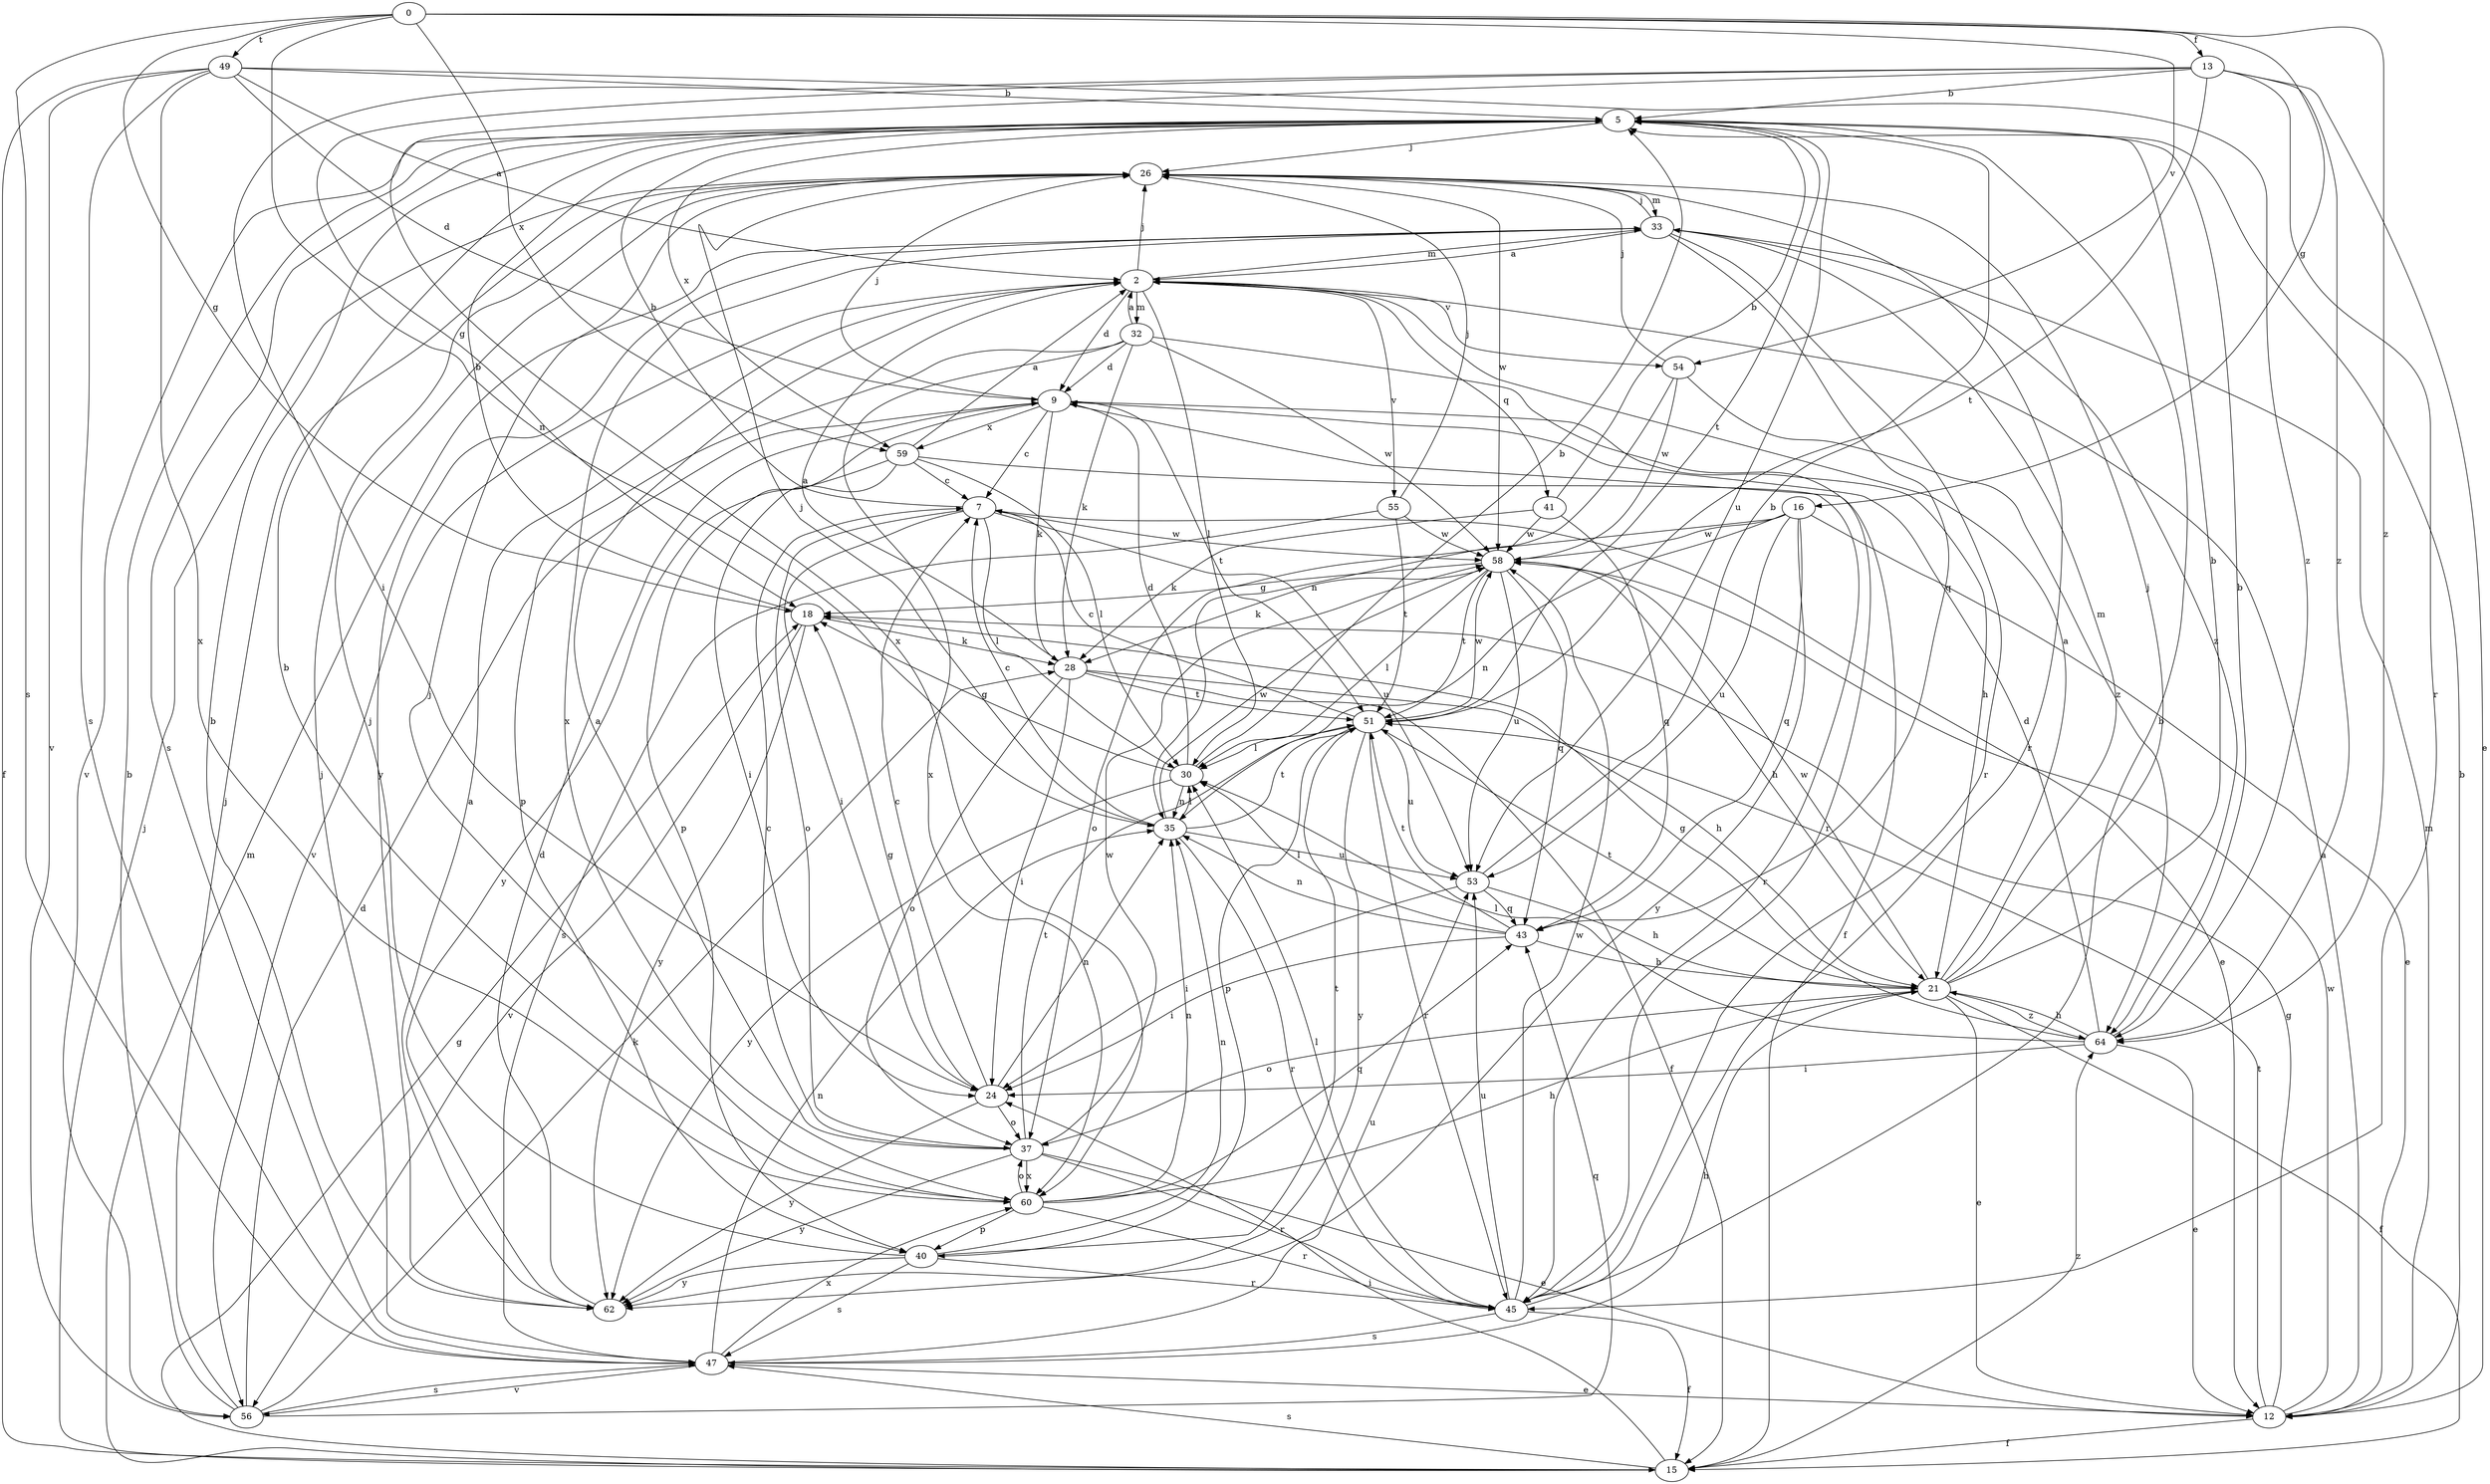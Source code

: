 strict digraph  {
0;
2;
5;
7;
9;
12;
13;
15;
16;
18;
21;
24;
26;
28;
30;
32;
33;
35;
37;
40;
41;
43;
45;
47;
49;
51;
53;
54;
55;
56;
58;
59;
60;
62;
64;
0 -> 13  [label=f];
0 -> 16  [label=g];
0 -> 18  [label=g];
0 -> 35  [label=n];
0 -> 47  [label=s];
0 -> 49  [label=t];
0 -> 54  [label=v];
0 -> 59  [label=x];
0 -> 64  [label=z];
2 -> 9  [label=d];
2 -> 26  [label=j];
2 -> 30  [label=l];
2 -> 32  [label=m];
2 -> 33  [label=m];
2 -> 41  [label=q];
2 -> 54  [label=v];
2 -> 55  [label=v];
2 -> 56  [label=v];
5 -> 26  [label=j];
5 -> 47  [label=s];
5 -> 51  [label=t];
5 -> 53  [label=u];
5 -> 56  [label=v];
5 -> 59  [label=x];
7 -> 5  [label=b];
7 -> 12  [label=e];
7 -> 24  [label=i];
7 -> 30  [label=l];
7 -> 37  [label=o];
7 -> 53  [label=u];
7 -> 58  [label=w];
9 -> 7  [label=c];
9 -> 15  [label=f];
9 -> 21  [label=h];
9 -> 26  [label=j];
9 -> 28  [label=k];
9 -> 40  [label=p];
9 -> 51  [label=t];
9 -> 59  [label=x];
12 -> 2  [label=a];
12 -> 5  [label=b];
12 -> 15  [label=f];
12 -> 18  [label=g];
12 -> 33  [label=m];
12 -> 51  [label=t];
12 -> 58  [label=w];
13 -> 5  [label=b];
13 -> 12  [label=e];
13 -> 18  [label=g];
13 -> 24  [label=i];
13 -> 45  [label=r];
13 -> 51  [label=t];
13 -> 60  [label=x];
13 -> 64  [label=z];
15 -> 18  [label=g];
15 -> 24  [label=i];
15 -> 26  [label=j];
15 -> 33  [label=m];
15 -> 47  [label=s];
15 -> 64  [label=z];
16 -> 12  [label=e];
16 -> 35  [label=n];
16 -> 37  [label=o];
16 -> 43  [label=q];
16 -> 53  [label=u];
16 -> 58  [label=w];
16 -> 62  [label=y];
18 -> 5  [label=b];
18 -> 28  [label=k];
18 -> 56  [label=v];
18 -> 62  [label=y];
21 -> 2  [label=a];
21 -> 5  [label=b];
21 -> 12  [label=e];
21 -> 15  [label=f];
21 -> 26  [label=j];
21 -> 33  [label=m];
21 -> 37  [label=o];
21 -> 51  [label=t];
21 -> 58  [label=w];
21 -> 64  [label=z];
24 -> 7  [label=c];
24 -> 18  [label=g];
24 -> 35  [label=n];
24 -> 37  [label=o];
24 -> 62  [label=y];
26 -> 33  [label=m];
26 -> 45  [label=r];
26 -> 58  [label=w];
28 -> 2  [label=a];
28 -> 15  [label=f];
28 -> 21  [label=h];
28 -> 24  [label=i];
28 -> 37  [label=o];
28 -> 51  [label=t];
30 -> 5  [label=b];
30 -> 9  [label=d];
30 -> 18  [label=g];
30 -> 35  [label=n];
30 -> 62  [label=y];
32 -> 2  [label=a];
32 -> 9  [label=d];
32 -> 28  [label=k];
32 -> 40  [label=p];
32 -> 45  [label=r];
32 -> 58  [label=w];
32 -> 60  [label=x];
33 -> 2  [label=a];
33 -> 26  [label=j];
33 -> 43  [label=q];
33 -> 45  [label=r];
33 -> 60  [label=x];
33 -> 62  [label=y];
33 -> 64  [label=z];
35 -> 7  [label=c];
35 -> 26  [label=j];
35 -> 30  [label=l];
35 -> 45  [label=r];
35 -> 51  [label=t];
35 -> 53  [label=u];
35 -> 58  [label=w];
37 -> 2  [label=a];
37 -> 7  [label=c];
37 -> 12  [label=e];
37 -> 45  [label=r];
37 -> 51  [label=t];
37 -> 58  [label=w];
37 -> 60  [label=x];
37 -> 62  [label=y];
40 -> 26  [label=j];
40 -> 35  [label=n];
40 -> 45  [label=r];
40 -> 47  [label=s];
40 -> 51  [label=t];
40 -> 62  [label=y];
41 -> 5  [label=b];
41 -> 28  [label=k];
41 -> 43  [label=q];
41 -> 58  [label=w];
43 -> 21  [label=h];
43 -> 24  [label=i];
43 -> 30  [label=l];
43 -> 35  [label=n];
43 -> 51  [label=t];
45 -> 5  [label=b];
45 -> 15  [label=f];
45 -> 30  [label=l];
45 -> 47  [label=s];
45 -> 53  [label=u];
45 -> 58  [label=w];
47 -> 12  [label=e];
47 -> 21  [label=h];
47 -> 26  [label=j];
47 -> 35  [label=n];
47 -> 53  [label=u];
47 -> 56  [label=v];
47 -> 60  [label=x];
49 -> 2  [label=a];
49 -> 5  [label=b];
49 -> 9  [label=d];
49 -> 15  [label=f];
49 -> 47  [label=s];
49 -> 56  [label=v];
49 -> 60  [label=x];
49 -> 64  [label=z];
51 -> 7  [label=c];
51 -> 30  [label=l];
51 -> 40  [label=p];
51 -> 45  [label=r];
51 -> 53  [label=u];
51 -> 58  [label=w];
51 -> 62  [label=y];
53 -> 5  [label=b];
53 -> 21  [label=h];
53 -> 24  [label=i];
53 -> 43  [label=q];
54 -> 26  [label=j];
54 -> 35  [label=n];
54 -> 58  [label=w];
54 -> 64  [label=z];
55 -> 26  [label=j];
55 -> 47  [label=s];
55 -> 51  [label=t];
55 -> 58  [label=w];
56 -> 5  [label=b];
56 -> 9  [label=d];
56 -> 26  [label=j];
56 -> 28  [label=k];
56 -> 43  [label=q];
56 -> 47  [label=s];
58 -> 18  [label=g];
58 -> 21  [label=h];
58 -> 28  [label=k];
58 -> 30  [label=l];
58 -> 43  [label=q];
58 -> 51  [label=t];
58 -> 53  [label=u];
59 -> 2  [label=a];
59 -> 7  [label=c];
59 -> 24  [label=i];
59 -> 30  [label=l];
59 -> 45  [label=r];
59 -> 62  [label=y];
60 -> 5  [label=b];
60 -> 21  [label=h];
60 -> 26  [label=j];
60 -> 35  [label=n];
60 -> 37  [label=o];
60 -> 40  [label=p];
60 -> 43  [label=q];
60 -> 45  [label=r];
62 -> 2  [label=a];
62 -> 5  [label=b];
62 -> 9  [label=d];
64 -> 5  [label=b];
64 -> 9  [label=d];
64 -> 12  [label=e];
64 -> 18  [label=g];
64 -> 21  [label=h];
64 -> 24  [label=i];
64 -> 30  [label=l];
}
